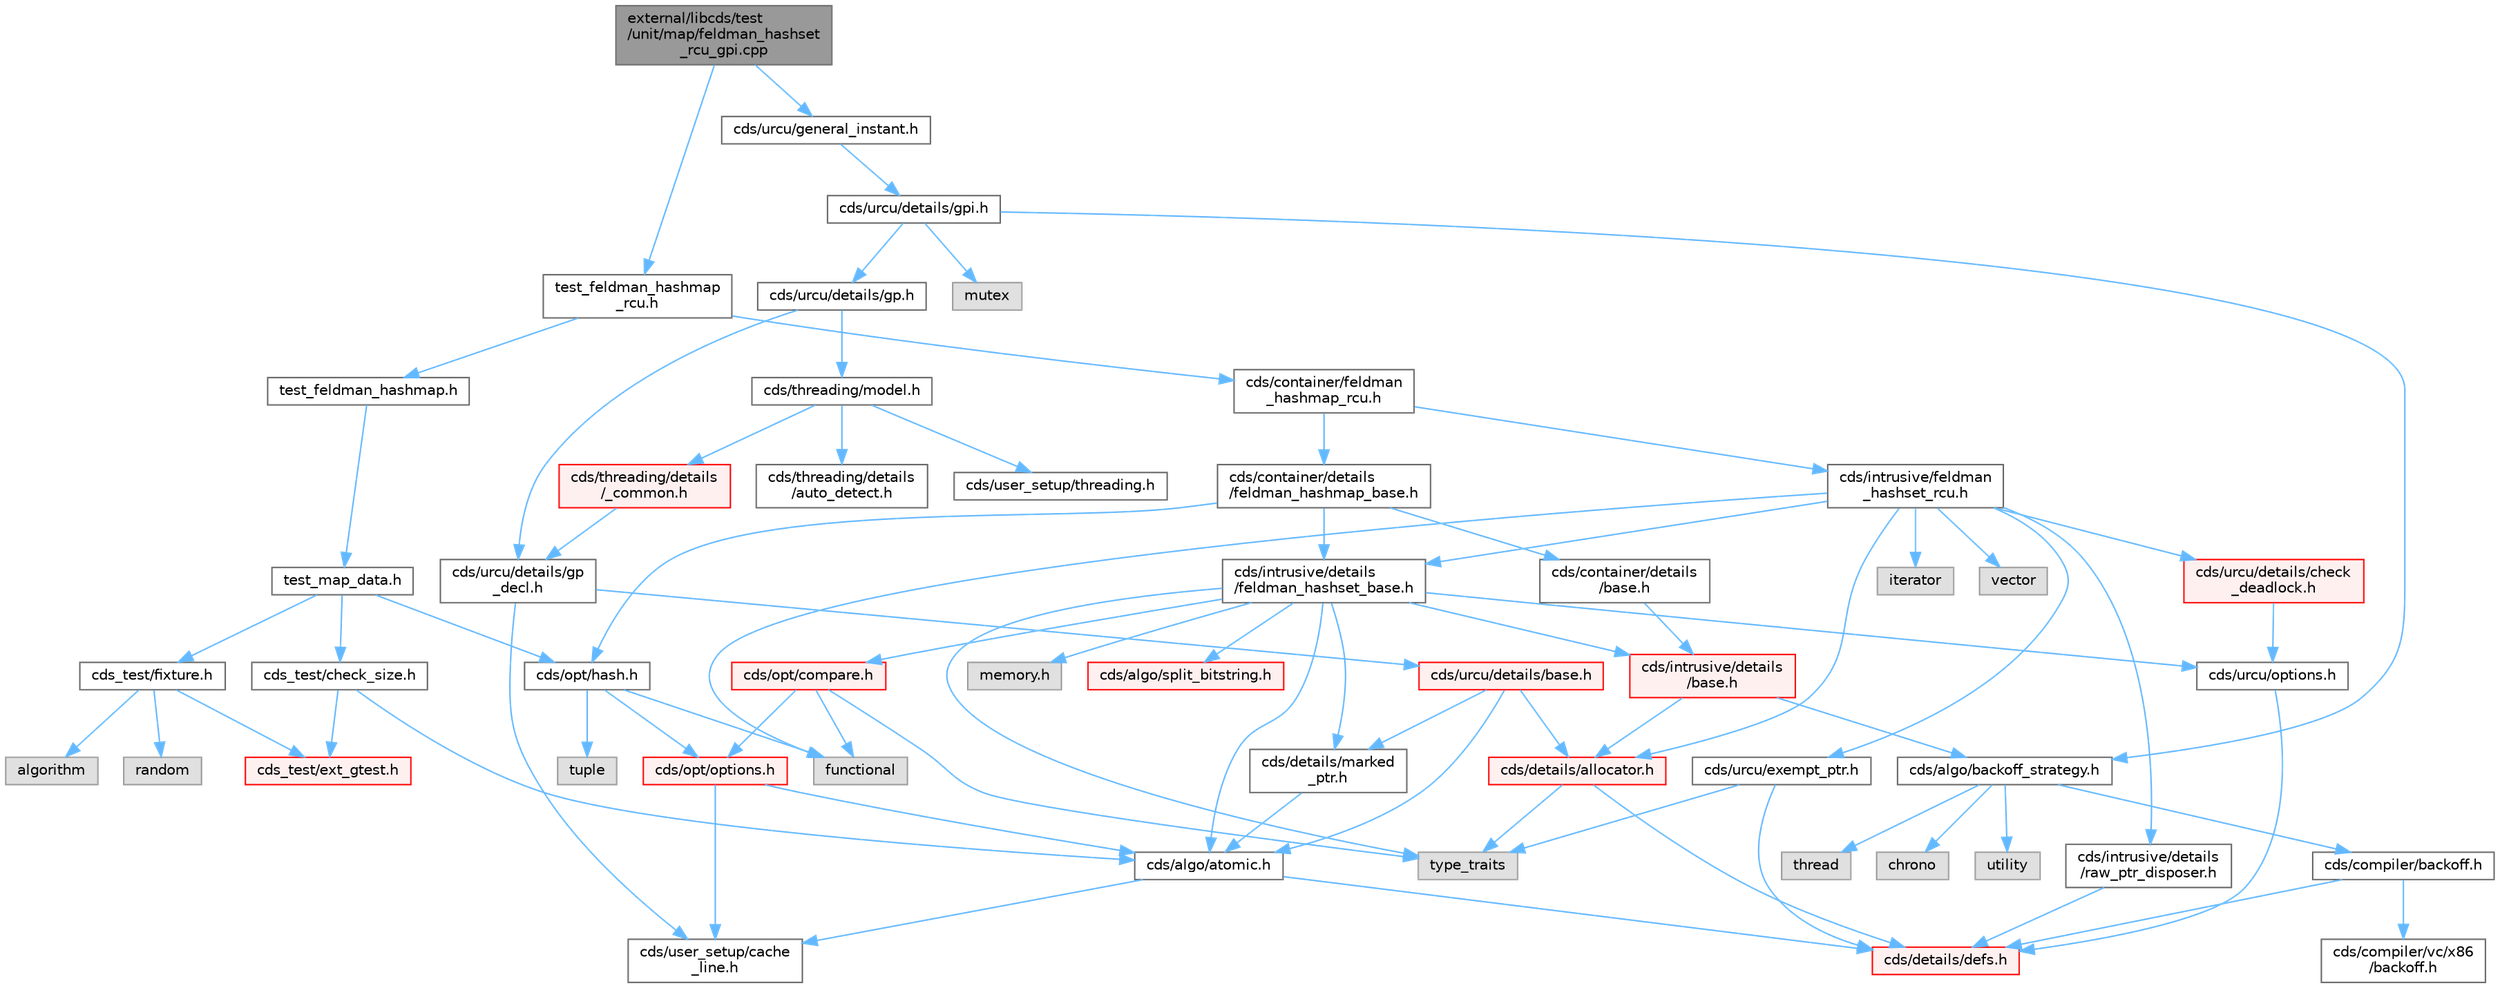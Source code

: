digraph "external/libcds/test/unit/map/feldman_hashset_rcu_gpi.cpp"
{
 // LATEX_PDF_SIZE
  bgcolor="transparent";
  edge [fontname=Helvetica,fontsize=10,labelfontname=Helvetica,labelfontsize=10];
  node [fontname=Helvetica,fontsize=10,shape=box,height=0.2,width=0.4];
  Node1 [id="Node000001",label="external/libcds/test\l/unit/map/feldman_hashset\l_rcu_gpi.cpp",height=0.2,width=0.4,color="gray40", fillcolor="grey60", style="filled", fontcolor="black",tooltip=" "];
  Node1 -> Node2 [id="edge1_Node000001_Node000002",color="steelblue1",style="solid",tooltip=" "];
  Node2 [id="Node000002",label="cds/urcu/general_instant.h",height=0.2,width=0.4,color="grey40", fillcolor="white", style="filled",URL="$general__instant_8h.html",tooltip=" "];
  Node2 -> Node3 [id="edge2_Node000002_Node000003",color="steelblue1",style="solid",tooltip=" "];
  Node3 [id="Node000003",label="cds/urcu/details/gpi.h",height=0.2,width=0.4,color="grey40", fillcolor="white", style="filled",URL="$gpi_8h.html",tooltip=" "];
  Node3 -> Node4 [id="edge3_Node000003_Node000004",color="steelblue1",style="solid",tooltip=" "];
  Node4 [id="Node000004",label="mutex",height=0.2,width=0.4,color="grey60", fillcolor="#E0E0E0", style="filled",tooltip=" "];
  Node3 -> Node5 [id="edge4_Node000003_Node000005",color="steelblue1",style="solid",tooltip=" "];
  Node5 [id="Node000005",label="cds/urcu/details/gp.h",height=0.2,width=0.4,color="grey40", fillcolor="white", style="filled",URL="$gp_8h.html",tooltip=" "];
  Node5 -> Node6 [id="edge5_Node000005_Node000006",color="steelblue1",style="solid",tooltip=" "];
  Node6 [id="Node000006",label="cds/urcu/details/gp\l_decl.h",height=0.2,width=0.4,color="grey40", fillcolor="white", style="filled",URL="$gp__decl_8h.html",tooltip=" "];
  Node6 -> Node7 [id="edge6_Node000006_Node000007",color="steelblue1",style="solid",tooltip=" "];
  Node7 [id="Node000007",label="cds/urcu/details/base.h",height=0.2,width=0.4,color="red", fillcolor="#FFF0F0", style="filled",URL="$external_2libcds_2cds_2urcu_2details_2base_8h.html",tooltip=" "];
  Node7 -> Node8 [id="edge7_Node000007_Node000008",color="steelblue1",style="solid",tooltip=" "];
  Node8 [id="Node000008",label="cds/algo/atomic.h",height=0.2,width=0.4,color="grey40", fillcolor="white", style="filled",URL="$external_2libcds_2cds_2algo_2atomic_8h.html",tooltip=" "];
  Node8 -> Node9 [id="edge8_Node000008_Node000009",color="steelblue1",style="solid",tooltip=" "];
  Node9 [id="Node000009",label="cds/details/defs.h",height=0.2,width=0.4,color="red", fillcolor="#FFF0F0", style="filled",URL="$details_2defs_8h.html",tooltip=" "];
  Node8 -> Node22 [id="edge9_Node000008_Node000022",color="steelblue1",style="solid",tooltip=" "];
  Node22 [id="Node000022",label="cds/user_setup/cache\l_line.h",height=0.2,width=0.4,color="grey40", fillcolor="white", style="filled",URL="$cache__line_8h.html",tooltip="Cache-line size definition"];
  Node7 -> Node24 [id="edge10_Node000007_Node000024",color="steelblue1",style="solid",tooltip=" "];
  Node24 [id="Node000024",label="cds/details/allocator.h",height=0.2,width=0.4,color="red", fillcolor="#FFF0F0", style="filled",URL="$external_2libcds_2cds_2details_2allocator_8h.html",tooltip=" "];
  Node24 -> Node25 [id="edge11_Node000024_Node000025",color="steelblue1",style="solid",tooltip=" "];
  Node25 [id="Node000025",label="type_traits",height=0.2,width=0.4,color="grey60", fillcolor="#E0E0E0", style="filled",tooltip=" "];
  Node24 -> Node9 [id="edge12_Node000024_Node000009",color="steelblue1",style="solid",tooltip=" "];
  Node7 -> Node45 [id="edge13_Node000007_Node000045",color="steelblue1",style="solid",tooltip=" "];
  Node45 [id="Node000045",label="cds/details/marked\l_ptr.h",height=0.2,width=0.4,color="grey40", fillcolor="white", style="filled",URL="$marked__ptr_8h.html",tooltip=" "];
  Node45 -> Node8 [id="edge14_Node000045_Node000008",color="steelblue1",style="solid",tooltip=" "];
  Node6 -> Node22 [id="edge15_Node000006_Node000022",color="steelblue1",style="solid",tooltip=" "];
  Node5 -> Node46 [id="edge16_Node000005_Node000046",color="steelblue1",style="solid",tooltip=" "];
  Node46 [id="Node000046",label="cds/threading/model.h",height=0.2,width=0.4,color="grey40", fillcolor="white", style="filled",URL="$model_8h.html",tooltip=" "];
  Node46 -> Node47 [id="edge17_Node000046_Node000047",color="steelblue1",style="solid",tooltip=" "];
  Node47 [id="Node000047",label="cds/threading/details\l/_common.h",height=0.2,width=0.4,color="red", fillcolor="#FFF0F0", style="filled",URL="$__common_8h.html",tooltip=" "];
  Node47 -> Node6 [id="edge18_Node000047_Node000006",color="steelblue1",style="solid",tooltip=" "];
  Node46 -> Node51 [id="edge19_Node000046_Node000051",color="steelblue1",style="solid",tooltip=" "];
  Node51 [id="Node000051",label="cds/user_setup/threading.h",height=0.2,width=0.4,color="grey40", fillcolor="white", style="filled",URL="$external_2libcds_2cds_2user__setup_2threading_8h.html",tooltip=" "];
  Node46 -> Node52 [id="edge20_Node000046_Node000052",color="steelblue1",style="solid",tooltip=" "];
  Node52 [id="Node000052",label="cds/threading/details\l/auto_detect.h",height=0.2,width=0.4,color="grey40", fillcolor="white", style="filled",URL="$auto__detect_8h.html",tooltip=" "];
  Node3 -> Node53 [id="edge21_Node000003_Node000053",color="steelblue1",style="solid",tooltip=" "];
  Node53 [id="Node000053",label="cds/algo/backoff_strategy.h",height=0.2,width=0.4,color="grey40", fillcolor="white", style="filled",URL="$backoff__strategy_8h.html",tooltip=" "];
  Node53 -> Node41 [id="edge22_Node000053_Node000041",color="steelblue1",style="solid",tooltip=" "];
  Node41 [id="Node000041",label="utility",height=0.2,width=0.4,color="grey60", fillcolor="#E0E0E0", style="filled",tooltip=" "];
  Node53 -> Node36 [id="edge23_Node000053_Node000036",color="steelblue1",style="solid",tooltip=" "];
  Node36 [id="Node000036",label="thread",height=0.2,width=0.4,color="grey60", fillcolor="#E0E0E0", style="filled",tooltip=" "];
  Node53 -> Node54 [id="edge24_Node000053_Node000054",color="steelblue1",style="solid",tooltip=" "];
  Node54 [id="Node000054",label="chrono",height=0.2,width=0.4,color="grey60", fillcolor="#E0E0E0", style="filled",tooltip=" "];
  Node53 -> Node55 [id="edge25_Node000053_Node000055",color="steelblue1",style="solid",tooltip=" "];
  Node55 [id="Node000055",label="cds/compiler/backoff.h",height=0.2,width=0.4,color="grey40", fillcolor="white", style="filled",URL="$backoff_8h.html",tooltip=" "];
  Node55 -> Node9 [id="edge26_Node000055_Node000009",color="steelblue1",style="solid",tooltip=" "];
  Node55 -> Node56 [id="edge27_Node000055_Node000056",color="steelblue1",style="solid",tooltip=" "];
  Node56 [id="Node000056",label="cds/compiler/vc/x86\l/backoff.h",height=0.2,width=0.4,color="grey40", fillcolor="white", style="filled",URL="$vc_2x86_2backoff_8h.html",tooltip=" "];
  Node1 -> Node57 [id="edge28_Node000001_Node000057",color="steelblue1",style="solid",tooltip=" "];
  Node57 [id="Node000057",label="test_feldman_hashmap\l_rcu.h",height=0.2,width=0.4,color="grey40", fillcolor="white", style="filled",URL="$test__feldman__hashmap__rcu_8h.html",tooltip=" "];
  Node57 -> Node58 [id="edge29_Node000057_Node000058",color="steelblue1",style="solid",tooltip=" "];
  Node58 [id="Node000058",label="test_feldman_hashmap.h",height=0.2,width=0.4,color="grey40", fillcolor="white", style="filled",URL="$test__feldman__hashmap_8h.html",tooltip=" "];
  Node58 -> Node59 [id="edge30_Node000058_Node000059",color="steelblue1",style="solid",tooltip=" "];
  Node59 [id="Node000059",label="test_map_data.h",height=0.2,width=0.4,color="grey40", fillcolor="white", style="filled",URL="$map_2test__map__data_8h.html",tooltip=" "];
  Node59 -> Node60 [id="edge31_Node000059_Node000060",color="steelblue1",style="solid",tooltip=" "];
  Node60 [id="Node000060",label="cds_test/check_size.h",height=0.2,width=0.4,color="grey40", fillcolor="white", style="filled",URL="$check__size_8h.html",tooltip=" "];
  Node60 -> Node61 [id="edge32_Node000060_Node000061",color="steelblue1",style="solid",tooltip=" "];
  Node61 [id="Node000061",label="cds_test/ext_gtest.h",height=0.2,width=0.4,color="red", fillcolor="#FFF0F0", style="filled",URL="$ext__gtest_8h.html",tooltip=" "];
  Node60 -> Node8 [id="edge33_Node000060_Node000008",color="steelblue1",style="solid",tooltip=" "];
  Node59 -> Node63 [id="edge34_Node000059_Node000063",color="steelblue1",style="solid",tooltip=" "];
  Node63 [id="Node000063",label="cds_test/fixture.h",height=0.2,width=0.4,color="grey40", fillcolor="white", style="filled",URL="$fixture_8h.html",tooltip=" "];
  Node63 -> Node61 [id="edge35_Node000063_Node000061",color="steelblue1",style="solid",tooltip=" "];
  Node63 -> Node64 [id="edge36_Node000063_Node000064",color="steelblue1",style="solid",tooltip=" "];
  Node64 [id="Node000064",label="algorithm",height=0.2,width=0.4,color="grey60", fillcolor="#E0E0E0", style="filled",tooltip=" "];
  Node63 -> Node65 [id="edge37_Node000063_Node000065",color="steelblue1",style="solid",tooltip=" "];
  Node65 [id="Node000065",label="random",height=0.2,width=0.4,color="grey60", fillcolor="#E0E0E0", style="filled",tooltip=" "];
  Node59 -> Node66 [id="edge38_Node000059_Node000066",color="steelblue1",style="solid",tooltip=" "];
  Node66 [id="Node000066",label="cds/opt/hash.h",height=0.2,width=0.4,color="grey40", fillcolor="white", style="filled",URL="$external_2libcds_2cds_2opt_2hash_8h.html",tooltip=" "];
  Node66 -> Node67 [id="edge39_Node000066_Node000067",color="steelblue1",style="solid",tooltip=" "];
  Node67 [id="Node000067",label="tuple",height=0.2,width=0.4,color="grey60", fillcolor="#E0E0E0", style="filled",tooltip=" "];
  Node66 -> Node68 [id="edge40_Node000066_Node000068",color="steelblue1",style="solid",tooltip=" "];
  Node68 [id="Node000068",label="functional",height=0.2,width=0.4,color="grey60", fillcolor="#E0E0E0", style="filled",tooltip=" "];
  Node66 -> Node69 [id="edge41_Node000066_Node000069",color="steelblue1",style="solid",tooltip=" "];
  Node69 [id="Node000069",label="cds/opt/options.h",height=0.2,width=0.4,color="red", fillcolor="#FFF0F0", style="filled",URL="$opt_2options_8h.html",tooltip=" "];
  Node69 -> Node22 [id="edge42_Node000069_Node000022",color="steelblue1",style="solid",tooltip=" "];
  Node69 -> Node8 [id="edge43_Node000069_Node000008",color="steelblue1",style="solid",tooltip=" "];
  Node57 -> Node71 [id="edge44_Node000057_Node000071",color="steelblue1",style="solid",tooltip=" "];
  Node71 [id="Node000071",label="cds/container/feldman\l_hashmap_rcu.h",height=0.2,width=0.4,color="grey40", fillcolor="white", style="filled",URL="$feldman__hashmap__rcu_8h.html",tooltip=" "];
  Node71 -> Node72 [id="edge45_Node000071_Node000072",color="steelblue1",style="solid",tooltip=" "];
  Node72 [id="Node000072",label="cds/intrusive/feldman\l_hashset_rcu.h",height=0.2,width=0.4,color="grey40", fillcolor="white", style="filled",URL="$intrusive_2feldman__hashset__rcu_8h.html",tooltip=" "];
  Node72 -> Node68 [id="edge46_Node000072_Node000068",color="steelblue1",style="solid",tooltip=" "];
  Node72 -> Node73 [id="edge47_Node000072_Node000073",color="steelblue1",style="solid",tooltip=" "];
  Node73 [id="Node000073",label="iterator",height=0.2,width=0.4,color="grey60", fillcolor="#E0E0E0", style="filled",tooltip=" "];
  Node72 -> Node74 [id="edge48_Node000072_Node000074",color="steelblue1",style="solid",tooltip=" "];
  Node74 [id="Node000074",label="vector",height=0.2,width=0.4,color="grey60", fillcolor="#E0E0E0", style="filled",tooltip=" "];
  Node72 -> Node75 [id="edge49_Node000072_Node000075",color="steelblue1",style="solid",tooltip=" "];
  Node75 [id="Node000075",label="cds/intrusive/details\l/feldman_hashset_base.h",height=0.2,width=0.4,color="grey40", fillcolor="white", style="filled",URL="$intrusive_2details_2feldman__hashset__base_8h.html",tooltip=" "];
  Node75 -> Node76 [id="edge50_Node000075_Node000076",color="steelblue1",style="solid",tooltip=" "];
  Node76 [id="Node000076",label="memory.h",height=0.2,width=0.4,color="grey60", fillcolor="#E0E0E0", style="filled",tooltip=" "];
  Node75 -> Node25 [id="edge51_Node000075_Node000025",color="steelblue1",style="solid",tooltip=" "];
  Node75 -> Node77 [id="edge52_Node000075_Node000077",color="steelblue1",style="solid",tooltip=" "];
  Node77 [id="Node000077",label="cds/intrusive/details\l/base.h",height=0.2,width=0.4,color="red", fillcolor="#FFF0F0", style="filled",URL="$external_2libcds_2cds_2intrusive_2details_2base_8h.html",tooltip=" "];
  Node77 -> Node24 [id="edge53_Node000077_Node000024",color="steelblue1",style="solid",tooltip=" "];
  Node77 -> Node53 [id="edge54_Node000077_Node000053",color="steelblue1",style="solid",tooltip=" "];
  Node75 -> Node80 [id="edge55_Node000075_Node000080",color="steelblue1",style="solid",tooltip=" "];
  Node80 [id="Node000080",label="cds/opt/compare.h",height=0.2,width=0.4,color="red", fillcolor="#FFF0F0", style="filled",URL="$external_2libcds_2cds_2opt_2compare_8h.html",tooltip=" "];
  Node80 -> Node25 [id="edge56_Node000080_Node000025",color="steelblue1",style="solid",tooltip=" "];
  Node80 -> Node68 [id="edge57_Node000080_Node000068",color="steelblue1",style="solid",tooltip=" "];
  Node80 -> Node69 [id="edge58_Node000080_Node000069",color="steelblue1",style="solid",tooltip=" "];
  Node75 -> Node8 [id="edge59_Node000075_Node000008",color="steelblue1",style="solid",tooltip=" "];
  Node75 -> Node81 [id="edge60_Node000075_Node000081",color="steelblue1",style="solid",tooltip=" "];
  Node81 [id="Node000081",label="cds/algo/split_bitstring.h",height=0.2,width=0.4,color="red", fillcolor="#FFF0F0", style="filled",URL="$split__bitstring_8h.html",tooltip=" "];
  Node75 -> Node45 [id="edge61_Node000075_Node000045",color="steelblue1",style="solid",tooltip=" "];
  Node75 -> Node82 [id="edge62_Node000075_Node000082",color="steelblue1",style="solid",tooltip=" "];
  Node82 [id="Node000082",label="cds/urcu/options.h",height=0.2,width=0.4,color="grey40", fillcolor="white", style="filled",URL="$urcu_2options_8h.html",tooltip=" "];
  Node82 -> Node9 [id="edge63_Node000082_Node000009",color="steelblue1",style="solid",tooltip=" "];
  Node72 -> Node24 [id="edge64_Node000072_Node000024",color="steelblue1",style="solid",tooltip=" "];
  Node72 -> Node83 [id="edge65_Node000072_Node000083",color="steelblue1",style="solid",tooltip=" "];
  Node83 [id="Node000083",label="cds/urcu/details/check\l_deadlock.h",height=0.2,width=0.4,color="red", fillcolor="#FFF0F0", style="filled",URL="$check__deadlock_8h.html",tooltip=" "];
  Node83 -> Node82 [id="edge66_Node000083_Node000082",color="steelblue1",style="solid",tooltip=" "];
  Node72 -> Node84 [id="edge67_Node000072_Node000084",color="steelblue1",style="solid",tooltip=" "];
  Node84 [id="Node000084",label="cds/urcu/exempt_ptr.h",height=0.2,width=0.4,color="grey40", fillcolor="white", style="filled",URL="$exempt__ptr_8h.html",tooltip=" "];
  Node84 -> Node25 [id="edge68_Node000084_Node000025",color="steelblue1",style="solid",tooltip=" "];
  Node84 -> Node9 [id="edge69_Node000084_Node000009",color="steelblue1",style="solid",tooltip=" "];
  Node72 -> Node85 [id="edge70_Node000072_Node000085",color="steelblue1",style="solid",tooltip=" "];
  Node85 [id="Node000085",label="cds/intrusive/details\l/raw_ptr_disposer.h",height=0.2,width=0.4,color="grey40", fillcolor="white", style="filled",URL="$raw__ptr__disposer_8h.html",tooltip=" "];
  Node85 -> Node9 [id="edge71_Node000085_Node000009",color="steelblue1",style="solid",tooltip=" "];
  Node71 -> Node86 [id="edge72_Node000071_Node000086",color="steelblue1",style="solid",tooltip=" "];
  Node86 [id="Node000086",label="cds/container/details\l/feldman_hashmap_base.h",height=0.2,width=0.4,color="grey40", fillcolor="white", style="filled",URL="$feldman__hashmap__base_8h.html",tooltip=" "];
  Node86 -> Node75 [id="edge73_Node000086_Node000075",color="steelblue1",style="solid",tooltip=" "];
  Node86 -> Node87 [id="edge74_Node000086_Node000087",color="steelblue1",style="solid",tooltip=" "];
  Node87 [id="Node000087",label="cds/container/details\l/base.h",height=0.2,width=0.4,color="grey40", fillcolor="white", style="filled",URL="$external_2libcds_2cds_2container_2details_2base_8h.html",tooltip=" "];
  Node87 -> Node77 [id="edge75_Node000087_Node000077",color="steelblue1",style="solid",tooltip=" "];
  Node86 -> Node66 [id="edge76_Node000086_Node000066",color="steelblue1",style="solid",tooltip=" "];
}
